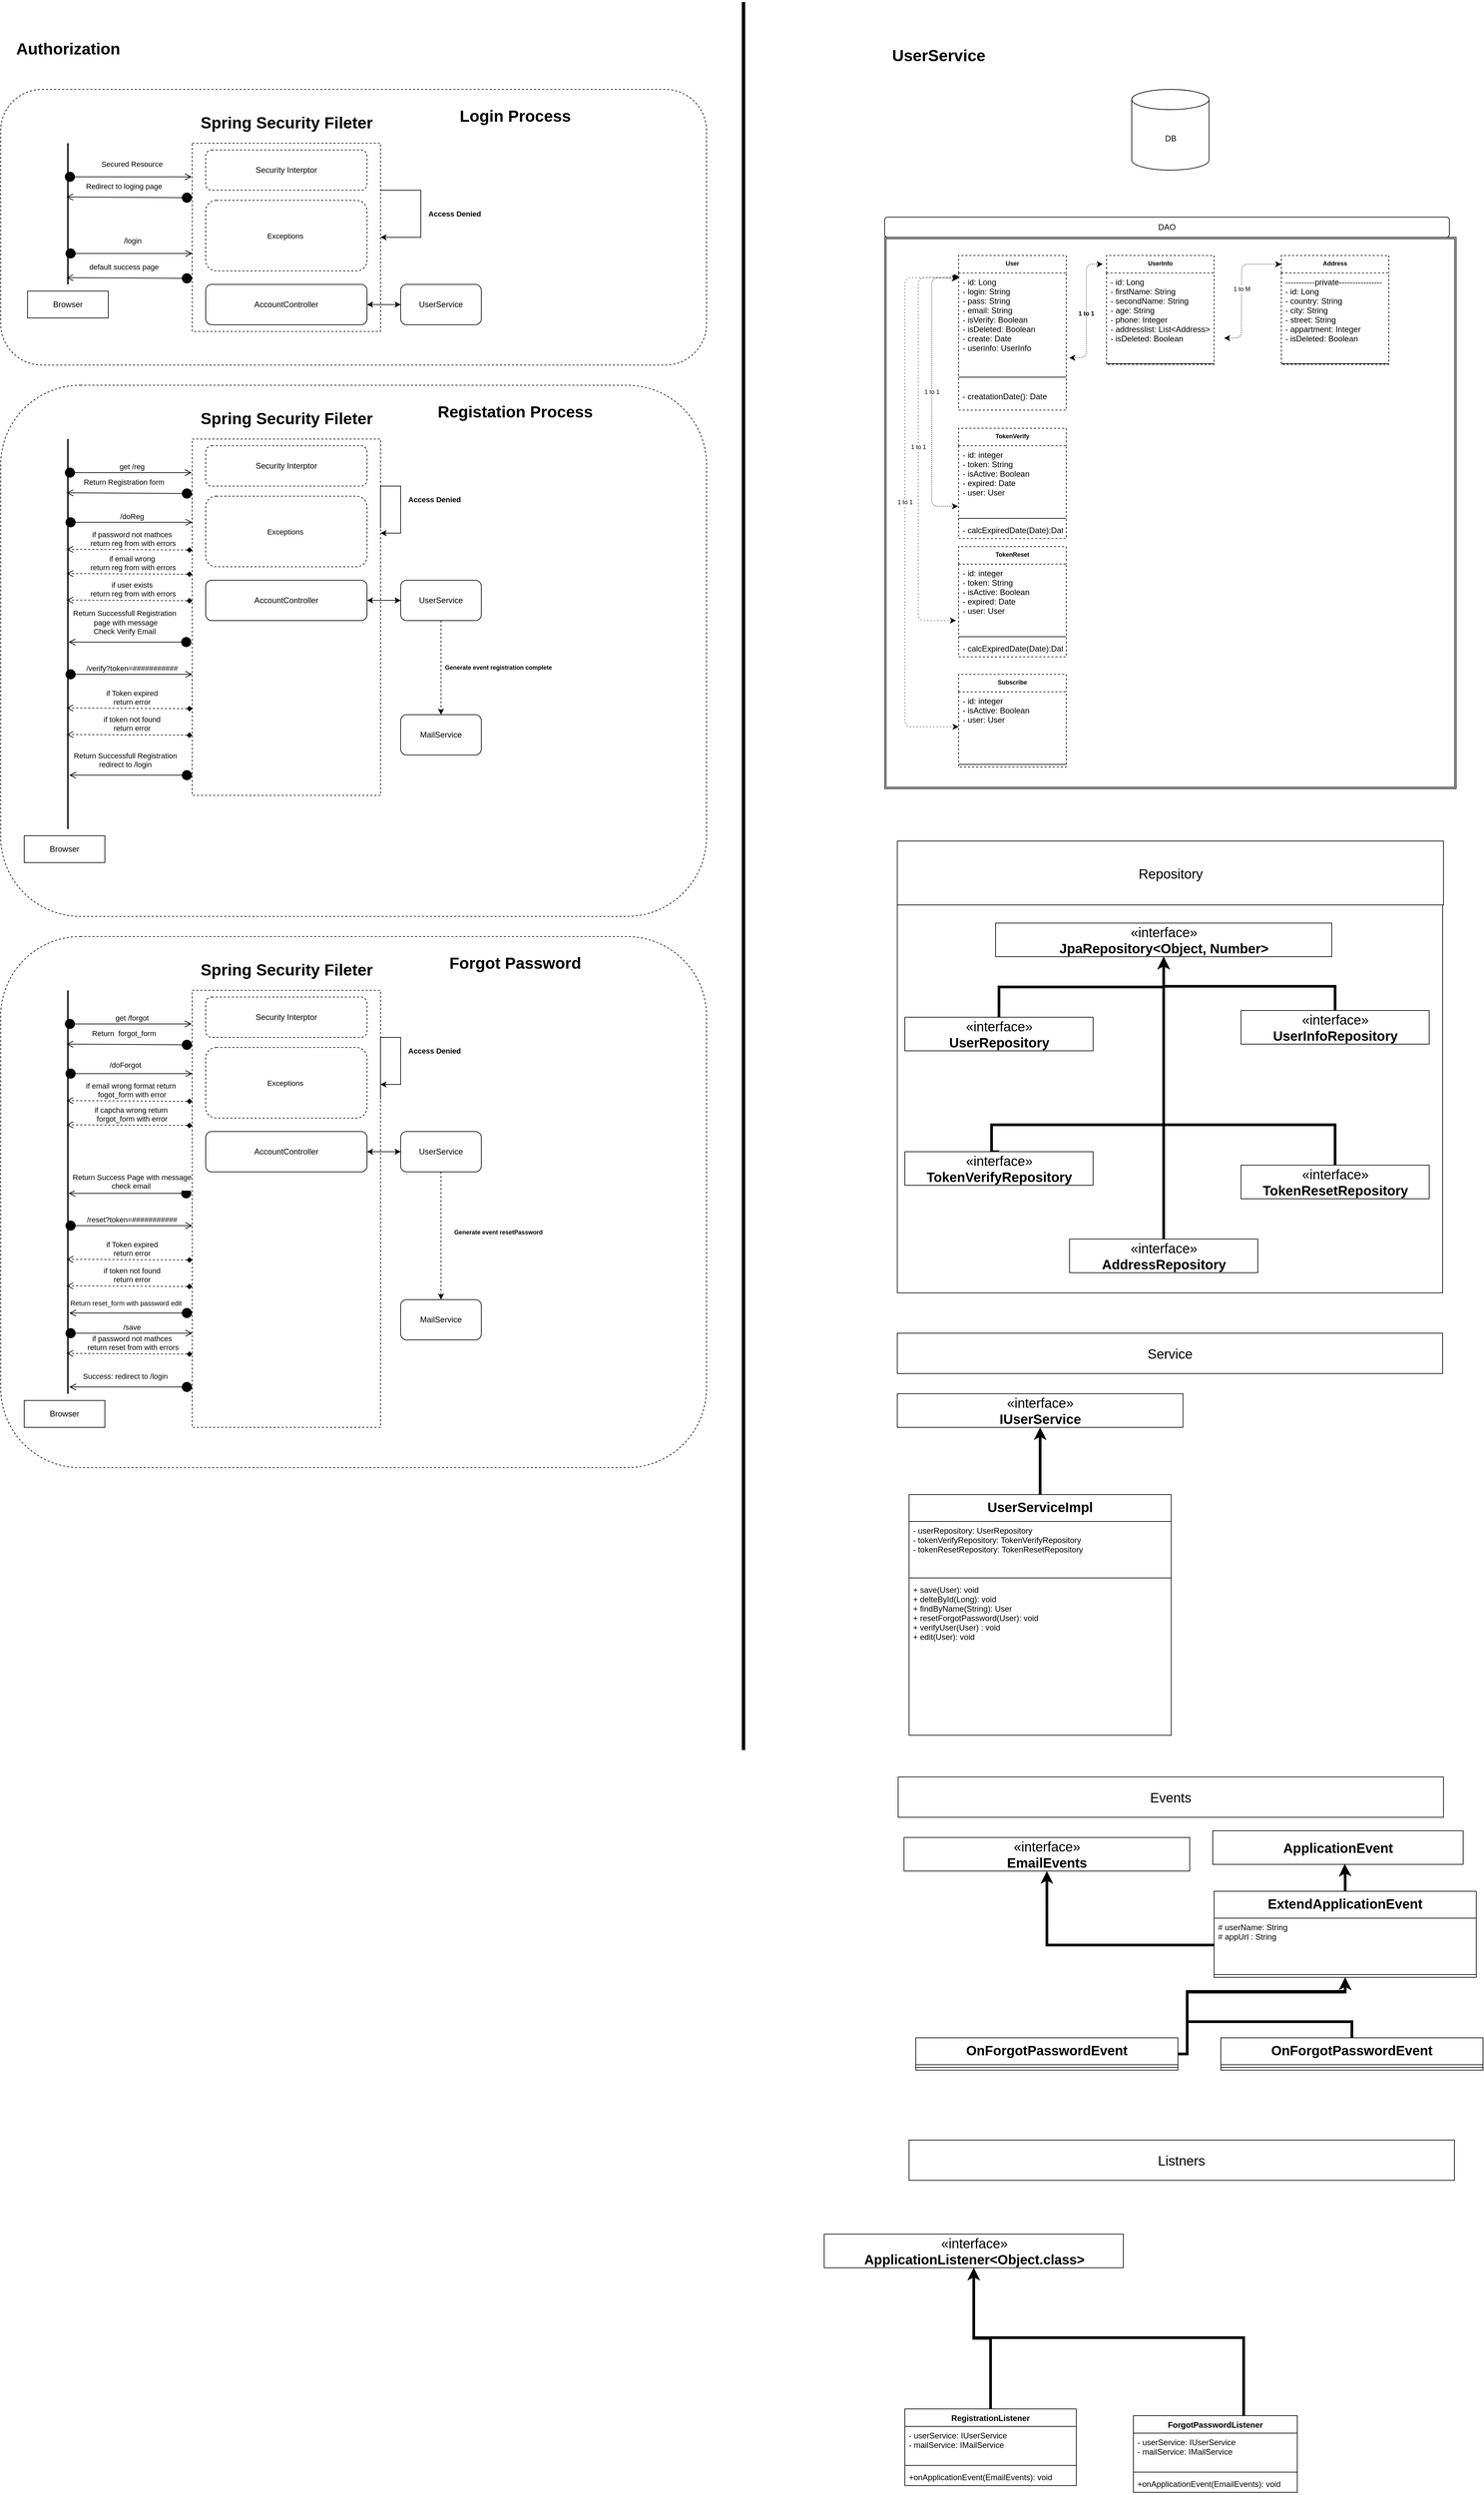 <mxfile version="14.7.4" type="github">
  <diagram name="Page-1" id="9f46799a-70d6-7492-0946-bef42562c5a5">
    <mxGraphModel dx="1038" dy="600" grid="1" gridSize="10" guides="1" tooltips="1" connect="1" arrows="1" fold="1" page="1" pageScale="1" pageWidth="1100" pageHeight="850" background="none" math="0" shadow="0">
      <root>
        <mxCell id="0" />
        <mxCell id="1" parent="0" />
        <mxCell id="EFA0adyvLXKgIAI4bsh8-225" value="" style="shape=ext;double=1;rounded=1;whiteSpace=wrap;html=1;fontSize=9;arcSize=0;" vertex="1" parent="1">
          <mxGeometry x="1340" y="400" width="850" height="820" as="geometry" />
        </mxCell>
        <mxCell id="EFA0adyvLXKgIAI4bsh8-34" value="" style="rounded=1;whiteSpace=wrap;html=1;dashed=1;" vertex="1" parent="1">
          <mxGeometry x="25" y="180" width="1050" height="410" as="geometry" />
        </mxCell>
        <mxCell id="EFA0adyvLXKgIAI4bsh8-24" value="" style="rounded=0;whiteSpace=wrap;html=1;dashed=1;" vertex="1" parent="1">
          <mxGeometry x="310" y="260" width="280" height="280" as="geometry" />
        </mxCell>
        <mxCell id="EFA0adyvLXKgIAI4bsh8-4" value="Authorization" style="text;strokeColor=none;fillColor=none;html=1;fontSize=24;fontStyle=1;verticalAlign=middle;align=center;" vertex="1" parent="1">
          <mxGeometry x="40" y="100" width="170" height="40" as="geometry" />
        </mxCell>
        <mxCell id="EFA0adyvLXKgIAI4bsh8-19" style="edgeStyle=orthogonalEdgeStyle;rounded=0;orthogonalLoop=1;jettySize=auto;html=1;" edge="1" parent="1" source="EFA0adyvLXKgIAI4bsh8-9" target="EFA0adyvLXKgIAI4bsh8-16">
          <mxGeometry relative="1" as="geometry" />
        </mxCell>
        <mxCell id="EFA0adyvLXKgIAI4bsh8-9" value="UserService" style="rounded=1;whiteSpace=wrap;html=1;" vertex="1" parent="1">
          <mxGeometry x="620" y="470" width="120" height="60" as="geometry" />
        </mxCell>
        <mxCell id="EFA0adyvLXKgIAI4bsh8-18" style="edgeStyle=orthogonalEdgeStyle;rounded=0;orthogonalLoop=1;jettySize=auto;html=1;entryX=0;entryY=0.5;entryDx=0;entryDy=0;" edge="1" parent="1" source="EFA0adyvLXKgIAI4bsh8-16" target="EFA0adyvLXKgIAI4bsh8-9">
          <mxGeometry relative="1" as="geometry" />
        </mxCell>
        <mxCell id="EFA0adyvLXKgIAI4bsh8-16" value="AccountController" style="rounded=1;whiteSpace=wrap;html=1;" vertex="1" parent="1">
          <mxGeometry x="330" y="470" width="240" height="60" as="geometry" />
        </mxCell>
        <mxCell id="EFA0adyvLXKgIAI4bsh8-20" value="" style="line;strokeWidth=2;direction=south;html=1;" vertex="1" parent="1">
          <mxGeometry x="120" y="260" width="10" height="210" as="geometry" />
        </mxCell>
        <mxCell id="EFA0adyvLXKgIAI4bsh8-21" value="Browser" style="rounded=0;whiteSpace=wrap;html=1;" vertex="1" parent="1">
          <mxGeometry x="65" y="480" width="120" height="40" as="geometry" />
        </mxCell>
        <mxCell id="EFA0adyvLXKgIAI4bsh8-23" value="Spring Security Fileter" style="text;strokeColor=none;fillColor=none;html=1;fontSize=24;fontStyle=1;verticalAlign=middle;align=center;" vertex="1" parent="1">
          <mxGeometry x="400" y="210" width="100" height="40" as="geometry" />
        </mxCell>
        <mxCell id="EFA0adyvLXKgIAI4bsh8-27" value="Secured Resource" style="verticalAlign=bottom;startArrow=circle;startFill=1;endArrow=open;startSize=6;endSize=8;html=1;" edge="1" parent="1">
          <mxGeometry x="0.058" y="10" width="80" relative="1" as="geometry">
            <mxPoint x="120" y="310" as="sourcePoint" />
            <mxPoint x="309" y="310" as="targetPoint" />
            <mxPoint as="offset" />
          </mxGeometry>
        </mxCell>
        <mxCell id="EFA0adyvLXKgIAI4bsh8-28" value="Redirect to loging page" style="verticalAlign=bottom;startArrow=circle;startFill=1;endArrow=open;startSize=6;endSize=8;html=1;exitX=0.002;exitY=0.401;exitDx=0;exitDy=0;exitPerimeter=0;entryX=0.501;entryY=0.66;entryDx=0;entryDy=0;entryPerimeter=0;" edge="1" parent="1">
          <mxGeometry x="0.092" y="-7" width="80" relative="1" as="geometry">
            <mxPoint x="310.0" y="341.06" as="sourcePoint" />
            <mxPoint x="122.84" y="340" as="targetPoint" />
            <mxPoint as="offset" />
          </mxGeometry>
        </mxCell>
        <mxCell id="EFA0adyvLXKgIAI4bsh8-29" value="/login" style="verticalAlign=bottom;startArrow=circle;startFill=1;endArrow=open;startSize=6;endSize=8;html=1;" edge="1" parent="1">
          <mxGeometry x="0.058" y="10" width="80" relative="1" as="geometry">
            <mxPoint x="121" y="424" as="sourcePoint" />
            <mxPoint x="310" y="424" as="targetPoint" />
            <mxPoint as="offset" />
          </mxGeometry>
        </mxCell>
        <mxCell id="EFA0adyvLXKgIAI4bsh8-30" value="default success page" style="verticalAlign=bottom;startArrow=circle;startFill=1;endArrow=open;startSize=6;endSize=8;html=1;exitX=0.002;exitY=0.401;exitDx=0;exitDy=0;exitPerimeter=0;entryX=0.501;entryY=0.66;entryDx=0;entryDy=0;entryPerimeter=0;" edge="1" parent="1">
          <mxGeometry x="0.092" y="-7" width="80" relative="1" as="geometry">
            <mxPoint x="310.0" y="461.06" as="sourcePoint" />
            <mxPoint x="122.84" y="460" as="targetPoint" />
            <mxPoint as="offset" />
          </mxGeometry>
        </mxCell>
        <mxCell id="EFA0adyvLXKgIAI4bsh8-35" value="Security Interptor" style="rounded=1;whiteSpace=wrap;html=1;dashed=1;" vertex="1" parent="1">
          <mxGeometry x="330" y="270" width="240" height="60" as="geometry" />
        </mxCell>
        <mxCell id="EFA0adyvLXKgIAI4bsh8-36" style="edgeStyle=orthogonalEdgeStyle;rounded=0;orthogonalLoop=1;jettySize=auto;html=1;exitX=1;exitY=0.25;exitDx=0;exitDy=0;" edge="1" parent="1" source="EFA0adyvLXKgIAI4bsh8-24" target="EFA0adyvLXKgIAI4bsh8-24">
          <mxGeometry relative="1" as="geometry">
            <Array as="points">
              <mxPoint x="650" y="400" />
            </Array>
          </mxGeometry>
        </mxCell>
        <mxCell id="EFA0adyvLXKgIAI4bsh8-37" value="Access Denied" style="text;strokeColor=none;fillColor=none;html=1;fontSize=11;fontStyle=1;verticalAlign=middle;align=center;dashed=1;" vertex="1" parent="1">
          <mxGeometry x="650" y="345" width="100" height="40" as="geometry" />
        </mxCell>
        <mxCell id="EFA0adyvLXKgIAI4bsh8-38" value="Exceptions&amp;nbsp;" style="rounded=1;whiteSpace=wrap;html=1;dashed=1;fontSize=11;" vertex="1" parent="1">
          <mxGeometry x="330" y="345" width="240" height="105" as="geometry" />
        </mxCell>
        <mxCell id="EFA0adyvLXKgIAI4bsh8-39" value="Login Process" style="text;strokeColor=none;fillColor=none;html=1;fontSize=24;fontStyle=1;verticalAlign=middle;align=center;dashed=1;" vertex="1" parent="1">
          <mxGeometry x="670" y="200" width="240" height="40" as="geometry" />
        </mxCell>
        <mxCell id="EFA0adyvLXKgIAI4bsh8-40" value="" style="rounded=1;whiteSpace=wrap;html=1;dashed=1;" vertex="1" parent="1">
          <mxGeometry x="25" y="620" width="1050" height="790" as="geometry" />
        </mxCell>
        <mxCell id="EFA0adyvLXKgIAI4bsh8-41" value="" style="rounded=0;whiteSpace=wrap;html=1;dashed=1;" vertex="1" parent="1">
          <mxGeometry x="310" y="700" width="280" height="530" as="geometry" />
        </mxCell>
        <mxCell id="EFA0adyvLXKgIAI4bsh8-43" value="DB" style="shape=cylinder3;whiteSpace=wrap;html=1;boundedLbl=1;backgroundOutline=1;size=15;" vertex="1" parent="1">
          <mxGeometry x="1707.5" y="180" width="115" height="120" as="geometry" />
        </mxCell>
        <mxCell id="EFA0adyvLXKgIAI4bsh8-46" value="DAO" style="rounded=1;whiteSpace=wrap;html=1;arcSize=14;" vertex="1" parent="1">
          <mxGeometry x="1340" y="370" width="840" height="30" as="geometry" />
        </mxCell>
        <mxCell id="EFA0adyvLXKgIAI4bsh8-48" style="edgeStyle=orthogonalEdgeStyle;rounded=0;orthogonalLoop=1;jettySize=auto;html=1;" edge="1" parent="1" source="EFA0adyvLXKgIAI4bsh8-49" target="EFA0adyvLXKgIAI4bsh8-51">
          <mxGeometry relative="1" as="geometry" />
        </mxCell>
        <mxCell id="EFA0adyvLXKgIAI4bsh8-49" value="UserService" style="rounded=1;whiteSpace=wrap;html=1;" vertex="1" parent="1">
          <mxGeometry x="620" y="910" width="120" height="60" as="geometry" />
        </mxCell>
        <mxCell id="EFA0adyvLXKgIAI4bsh8-50" style="edgeStyle=orthogonalEdgeStyle;rounded=0;orthogonalLoop=1;jettySize=auto;html=1;entryX=0;entryY=0.5;entryDx=0;entryDy=0;" edge="1" parent="1" source="EFA0adyvLXKgIAI4bsh8-51" target="EFA0adyvLXKgIAI4bsh8-49">
          <mxGeometry relative="1" as="geometry" />
        </mxCell>
        <mxCell id="EFA0adyvLXKgIAI4bsh8-51" value="AccountController" style="rounded=1;whiteSpace=wrap;html=1;" vertex="1" parent="1">
          <mxGeometry x="330" y="910" width="240" height="60" as="geometry" />
        </mxCell>
        <mxCell id="EFA0adyvLXKgIAI4bsh8-52" value="" style="line;strokeWidth=2;direction=south;html=1;" vertex="1" parent="1">
          <mxGeometry x="120" y="700" width="10" height="580" as="geometry" />
        </mxCell>
        <mxCell id="EFA0adyvLXKgIAI4bsh8-53" value="Browser" style="rounded=0;whiteSpace=wrap;html=1;" vertex="1" parent="1">
          <mxGeometry x="60" y="1290" width="120" height="40" as="geometry" />
        </mxCell>
        <mxCell id="EFA0adyvLXKgIAI4bsh8-54" value="Spring Security Fileter" style="text;strokeColor=none;fillColor=none;html=1;fontSize=24;fontStyle=1;verticalAlign=middle;align=center;" vertex="1" parent="1">
          <mxGeometry x="400" y="650" width="100" height="40" as="geometry" />
        </mxCell>
        <mxCell id="EFA0adyvLXKgIAI4bsh8-55" value="get /reg" style="verticalAlign=bottom;startArrow=circle;startFill=1;endArrow=open;startSize=6;endSize=8;html=1;" edge="1" parent="1">
          <mxGeometry x="0.058" width="80" relative="1" as="geometry">
            <mxPoint x="120" y="750" as="sourcePoint" />
            <mxPoint x="309" y="750" as="targetPoint" />
            <mxPoint as="offset" />
          </mxGeometry>
        </mxCell>
        <mxCell id="EFA0adyvLXKgIAI4bsh8-56" value="Return Registration form" style="verticalAlign=bottom;startArrow=circle;startFill=1;endArrow=open;startSize=6;endSize=8;html=1;exitX=0.002;exitY=0.401;exitDx=0;exitDy=0;exitPerimeter=0;entryX=0.501;entryY=0.66;entryDx=0;entryDy=0;entryPerimeter=0;" edge="1" parent="1">
          <mxGeometry x="0.092" y="-7" width="80" relative="1" as="geometry">
            <mxPoint x="310" y="781.06" as="sourcePoint" />
            <mxPoint x="122.84" y="780" as="targetPoint" />
            <mxPoint as="offset" />
          </mxGeometry>
        </mxCell>
        <mxCell id="EFA0adyvLXKgIAI4bsh8-57" value="/doReg" style="verticalAlign=bottom;startArrow=circle;startFill=1;endArrow=open;startSize=6;endSize=8;html=1;" edge="1" parent="1">
          <mxGeometry x="0.048" width="80" relative="1" as="geometry">
            <mxPoint x="121" y="823.82" as="sourcePoint" />
            <mxPoint x="310" y="823.82" as="targetPoint" />
            <mxPoint as="offset" />
          </mxGeometry>
        </mxCell>
        <mxCell id="EFA0adyvLXKgIAI4bsh8-58" value="if password not mathces&lt;br&gt;&amp;nbsp;return reg from with errors" style="verticalAlign=bottom;startArrow=diamond;startFill=1;endArrow=open;startSize=6;endSize=8;html=1;exitX=0.002;exitY=0.401;exitDx=0;exitDy=0;exitPerimeter=0;entryX=0.501;entryY=0.66;entryDx=0;entryDy=0;entryPerimeter=0;dashed=1;" edge="1" parent="1">
          <mxGeometry x="-0.038" y="-1" width="80" relative="1" as="geometry">
            <mxPoint x="310" y="865.06" as="sourcePoint" />
            <mxPoint x="122.84" y="864" as="targetPoint" />
            <mxPoint as="offset" />
          </mxGeometry>
        </mxCell>
        <mxCell id="EFA0adyvLXKgIAI4bsh8-59" value="Security Interptor" style="rounded=1;whiteSpace=wrap;html=1;dashed=1;" vertex="1" parent="1">
          <mxGeometry x="330" y="710" width="240" height="60" as="geometry" />
        </mxCell>
        <mxCell id="EFA0adyvLXKgIAI4bsh8-60" style="edgeStyle=orthogonalEdgeStyle;rounded=0;orthogonalLoop=1;jettySize=auto;html=1;exitX=1;exitY=0.25;exitDx=0;exitDy=0;" edge="1" parent="1" source="EFA0adyvLXKgIAI4bsh8-41" target="EFA0adyvLXKgIAI4bsh8-41">
          <mxGeometry relative="1" as="geometry">
            <Array as="points">
              <mxPoint x="620" y="770" />
              <mxPoint x="620" y="840" />
            </Array>
          </mxGeometry>
        </mxCell>
        <mxCell id="EFA0adyvLXKgIAI4bsh8-61" value="Access Denied" style="text;strokeColor=none;fillColor=none;html=1;fontSize=11;fontStyle=1;verticalAlign=middle;align=center;dashed=1;" vertex="1" parent="1">
          <mxGeometry x="620" y="770" width="100" height="40" as="geometry" />
        </mxCell>
        <mxCell id="EFA0adyvLXKgIAI4bsh8-62" value="Exceptions&amp;nbsp;" style="rounded=1;whiteSpace=wrap;html=1;dashed=1;fontSize=11;" vertex="1" parent="1">
          <mxGeometry x="330" y="785" width="240" height="105" as="geometry" />
        </mxCell>
        <mxCell id="EFA0adyvLXKgIAI4bsh8-63" value="Registation Process" style="text;strokeColor=none;fillColor=none;html=1;fontSize=24;fontStyle=1;verticalAlign=middle;align=center;dashed=1;" vertex="1" parent="1">
          <mxGeometry x="670" y="640" width="240" height="40" as="geometry" />
        </mxCell>
        <mxCell id="EFA0adyvLXKgIAI4bsh8-90" value="if email wrong&lt;br&gt;&amp;nbsp;return reg from with errors" style="verticalAlign=bottom;startArrow=diamond;startFill=1;endArrow=open;startSize=6;endSize=8;html=1;exitX=0.002;exitY=0.401;exitDx=0;exitDy=0;exitPerimeter=0;entryX=0.501;entryY=0.66;entryDx=0;entryDy=0;entryPerimeter=0;dashed=1;" edge="1" parent="1">
          <mxGeometry x="-0.038" y="-1" width="80" relative="1" as="geometry">
            <mxPoint x="310" y="901.06" as="sourcePoint" />
            <mxPoint x="122.84" y="900" as="targetPoint" />
            <mxPoint as="offset" />
          </mxGeometry>
        </mxCell>
        <mxCell id="EFA0adyvLXKgIAI4bsh8-91" value="if user exists&lt;br&gt;&amp;nbsp;return reg from with errors" style="verticalAlign=bottom;startArrow=diamond;startFill=1;endArrow=open;startSize=6;endSize=8;html=1;exitX=0.002;exitY=0.401;exitDx=0;exitDy=0;exitPerimeter=0;entryX=0.501;entryY=0.66;entryDx=0;entryDy=0;entryPerimeter=0;dashed=1;" edge="1" parent="1">
          <mxGeometry x="-0.038" y="-1" width="80" relative="1" as="geometry">
            <mxPoint x="310" y="940.53" as="sourcePoint" />
            <mxPoint x="122.84" y="939.47" as="targetPoint" />
            <mxPoint as="offset" />
          </mxGeometry>
        </mxCell>
        <mxCell id="EFA0adyvLXKgIAI4bsh8-92" value="Return Successfull Registration&lt;br&gt;&amp;nbsp;page with message&lt;br&gt;Check Verify Email" style="verticalAlign=bottom;startArrow=circle;startFill=1;endArrow=open;startSize=6;endSize=8;html=1;entryX=0.5;entryY=0.5;entryDx=0;entryDy=0;entryPerimeter=0;" edge="1" parent="1">
          <mxGeometry x="0.092" y="-7" width="80" relative="1" as="geometry">
            <mxPoint x="309" y="1002" as="sourcePoint" />
            <mxPoint x="126" y="1002" as="targetPoint" />
            <mxPoint as="offset" />
          </mxGeometry>
        </mxCell>
        <mxCell id="EFA0adyvLXKgIAI4bsh8-97" value="" style="endArrow=classic;html=1;dashed=1;fontSize=11;exitX=0.5;exitY=1;exitDx=0;exitDy=0;entryX=0.5;entryY=0;entryDx=0;entryDy=0;" edge="1" parent="1" source="EFA0adyvLXKgIAI4bsh8-49" target="EFA0adyvLXKgIAI4bsh8-98">
          <mxGeometry width="50" height="50" relative="1" as="geometry">
            <mxPoint x="640" y="1050" as="sourcePoint" />
            <mxPoint x="690" y="1000" as="targetPoint" />
          </mxGeometry>
        </mxCell>
        <mxCell id="EFA0adyvLXKgIAI4bsh8-98" value="MailService" style="rounded=1;whiteSpace=wrap;html=1;" vertex="1" parent="1">
          <mxGeometry x="620" y="1110" width="120" height="60" as="geometry" />
        </mxCell>
        <mxCell id="EFA0adyvLXKgIAI4bsh8-131" value="/verify?token=###########" style="verticalAlign=bottom;startArrow=circle;startFill=1;endArrow=open;startSize=6;endSize=8;html=1;" edge="1" parent="1">
          <mxGeometry x="0.048" width="80" relative="1" as="geometry">
            <mxPoint x="121.0" y="1050.0" as="sourcePoint" />
            <mxPoint x="310" y="1050.0" as="targetPoint" />
            <mxPoint as="offset" />
          </mxGeometry>
        </mxCell>
        <mxCell id="EFA0adyvLXKgIAI4bsh8-133" value="if Token expired&lt;br&gt;return error" style="verticalAlign=bottom;startArrow=diamond;startFill=1;endArrow=open;startSize=6;endSize=8;html=1;exitX=0.002;exitY=0.401;exitDx=0;exitDy=0;exitPerimeter=0;entryX=0.501;entryY=0.66;entryDx=0;entryDy=0;entryPerimeter=0;dashed=1;" edge="1" parent="1">
          <mxGeometry x="-0.038" y="-1" width="80" relative="1" as="geometry">
            <mxPoint x="310" y="1101.06" as="sourcePoint" />
            <mxPoint x="122.84" y="1100" as="targetPoint" />
            <mxPoint as="offset" />
          </mxGeometry>
        </mxCell>
        <mxCell id="EFA0adyvLXKgIAI4bsh8-134" value="if token not found&lt;br&gt;return error" style="verticalAlign=bottom;startArrow=diamond;startFill=1;endArrow=open;startSize=6;endSize=8;html=1;exitX=0.002;exitY=0.401;exitDx=0;exitDy=0;exitPerimeter=0;entryX=0.501;entryY=0.66;entryDx=0;entryDy=0;entryPerimeter=0;dashed=1;" edge="1" parent="1">
          <mxGeometry x="-0.038" y="-1" width="80" relative="1" as="geometry">
            <mxPoint x="310" y="1140.53" as="sourcePoint" />
            <mxPoint x="122.84" y="1139.47" as="targetPoint" />
            <mxPoint as="offset" />
          </mxGeometry>
        </mxCell>
        <mxCell id="EFA0adyvLXKgIAI4bsh8-135" value="Return Successfull Registration&lt;br&gt;redirect to /login" style="verticalAlign=bottom;startArrow=circle;startFill=1;endArrow=open;startSize=6;endSize=8;html=1;entryX=0.5;entryY=0.5;entryDx=0;entryDy=0;entryPerimeter=0;" edge="1" parent="1">
          <mxGeometry x="0.092" y="-7" width="80" relative="1" as="geometry">
            <mxPoint x="310" y="1200" as="sourcePoint" />
            <mxPoint x="127.0" y="1200" as="targetPoint" />
            <mxPoint as="offset" />
          </mxGeometry>
        </mxCell>
        <mxCell id="EFA0adyvLXKgIAI4bsh8-136" value="" style="rounded=1;whiteSpace=wrap;html=1;dashed=1;" vertex="1" parent="1">
          <mxGeometry x="25" y="1440" width="1050" height="790" as="geometry" />
        </mxCell>
        <mxCell id="EFA0adyvLXKgIAI4bsh8-137" value="" style="rounded=0;whiteSpace=wrap;html=1;dashed=1;" vertex="1" parent="1">
          <mxGeometry x="310" y="1520" width="280" height="650" as="geometry" />
        </mxCell>
        <mxCell id="EFA0adyvLXKgIAI4bsh8-144" style="edgeStyle=orthogonalEdgeStyle;rounded=0;orthogonalLoop=1;jettySize=auto;html=1;" edge="1" parent="1" source="EFA0adyvLXKgIAI4bsh8-145" target="EFA0adyvLXKgIAI4bsh8-147">
          <mxGeometry relative="1" as="geometry" />
        </mxCell>
        <mxCell id="EFA0adyvLXKgIAI4bsh8-145" value="UserService" style="rounded=1;whiteSpace=wrap;html=1;" vertex="1" parent="1">
          <mxGeometry x="620" y="1730" width="120" height="60" as="geometry" />
        </mxCell>
        <mxCell id="EFA0adyvLXKgIAI4bsh8-146" style="edgeStyle=orthogonalEdgeStyle;rounded=0;orthogonalLoop=1;jettySize=auto;html=1;entryX=0;entryY=0.5;entryDx=0;entryDy=0;" edge="1" parent="1" source="EFA0adyvLXKgIAI4bsh8-147" target="EFA0adyvLXKgIAI4bsh8-145">
          <mxGeometry relative="1" as="geometry" />
        </mxCell>
        <mxCell id="EFA0adyvLXKgIAI4bsh8-147" value="AccountController" style="rounded=1;whiteSpace=wrap;html=1;" vertex="1" parent="1">
          <mxGeometry x="330" y="1730" width="240" height="60" as="geometry" />
        </mxCell>
        <mxCell id="EFA0adyvLXKgIAI4bsh8-148" value="" style="line;strokeWidth=2;direction=south;html=1;" vertex="1" parent="1">
          <mxGeometry x="120" y="1520" width="10" height="600" as="geometry" />
        </mxCell>
        <mxCell id="EFA0adyvLXKgIAI4bsh8-149" value="Browser" style="rounded=0;whiteSpace=wrap;html=1;" vertex="1" parent="1">
          <mxGeometry x="60" y="2130" width="120" height="40" as="geometry" />
        </mxCell>
        <mxCell id="EFA0adyvLXKgIAI4bsh8-150" value="Spring Security Fileter" style="text;strokeColor=none;fillColor=none;html=1;fontSize=24;fontStyle=1;verticalAlign=middle;align=center;" vertex="1" parent="1">
          <mxGeometry x="400" y="1470" width="100" height="40" as="geometry" />
        </mxCell>
        <mxCell id="EFA0adyvLXKgIAI4bsh8-151" value="get /forgot" style="verticalAlign=bottom;startArrow=circle;startFill=1;endArrow=open;startSize=6;endSize=8;html=1;" edge="1" parent="1">
          <mxGeometry x="0.058" width="80" relative="1" as="geometry">
            <mxPoint x="120" y="1570" as="sourcePoint" />
            <mxPoint x="309.0" y="1570" as="targetPoint" />
            <mxPoint as="offset" />
          </mxGeometry>
        </mxCell>
        <mxCell id="EFA0adyvLXKgIAI4bsh8-152" value="Return&amp;nbsp; forgot_form" style="verticalAlign=bottom;startArrow=circle;startFill=1;endArrow=open;startSize=6;endSize=8;html=1;exitX=0.002;exitY=0.401;exitDx=0;exitDy=0;exitPerimeter=0;entryX=0.501;entryY=0.66;entryDx=0;entryDy=0;entryPerimeter=0;" edge="1" parent="1">
          <mxGeometry x="0.092" y="-7" width="80" relative="1" as="geometry">
            <mxPoint x="310" y="1601.06" as="sourcePoint" />
            <mxPoint x="122.84" y="1600" as="targetPoint" />
            <mxPoint as="offset" />
          </mxGeometry>
        </mxCell>
        <mxCell id="EFA0adyvLXKgIAI4bsh8-153" value="/doForgot" style="verticalAlign=bottom;startArrow=circle;startFill=1;endArrow=open;startSize=6;endSize=8;html=1;" edge="1" parent="1">
          <mxGeometry x="-0.058" y="4" width="80" relative="1" as="geometry">
            <mxPoint x="121" y="1643.82" as="sourcePoint" />
            <mxPoint x="310" y="1643.82" as="targetPoint" />
            <mxPoint as="offset" />
          </mxGeometry>
        </mxCell>
        <mxCell id="EFA0adyvLXKgIAI4bsh8-154" value="if email wrong format return&amp;nbsp;&lt;br&gt;fogot_form with error" style="verticalAlign=bottom;startArrow=diamond;startFill=1;endArrow=open;startSize=6;endSize=8;html=1;exitX=0.002;exitY=0.401;exitDx=0;exitDy=0;exitPerimeter=0;entryX=0.501;entryY=0.66;entryDx=0;entryDy=0;entryPerimeter=0;dashed=1;" edge="1" parent="1">
          <mxGeometry x="-0.038" y="-1" width="80" relative="1" as="geometry">
            <mxPoint x="310" y="1685.06" as="sourcePoint" />
            <mxPoint x="122.84" y="1684.0" as="targetPoint" />
            <mxPoint as="offset" />
          </mxGeometry>
        </mxCell>
        <mxCell id="EFA0adyvLXKgIAI4bsh8-155" value="Security Interptor" style="rounded=1;whiteSpace=wrap;html=1;dashed=1;" vertex="1" parent="1">
          <mxGeometry x="330" y="1530" width="240" height="60" as="geometry" />
        </mxCell>
        <mxCell id="EFA0adyvLXKgIAI4bsh8-156" style="edgeStyle=orthogonalEdgeStyle;rounded=0;orthogonalLoop=1;jettySize=auto;html=1;exitX=1;exitY=0.25;exitDx=0;exitDy=0;" edge="1" parent="1" source="EFA0adyvLXKgIAI4bsh8-137" target="EFA0adyvLXKgIAI4bsh8-137">
          <mxGeometry relative="1" as="geometry">
            <Array as="points">
              <mxPoint x="620" y="1590" />
              <mxPoint x="620" y="1660" />
            </Array>
          </mxGeometry>
        </mxCell>
        <mxCell id="EFA0adyvLXKgIAI4bsh8-157" value="Access Denied" style="text;strokeColor=none;fillColor=none;html=1;fontSize=11;fontStyle=1;verticalAlign=middle;align=center;dashed=1;" vertex="1" parent="1">
          <mxGeometry x="620" y="1590" width="100" height="40" as="geometry" />
        </mxCell>
        <mxCell id="EFA0adyvLXKgIAI4bsh8-158" value="Exceptions&amp;nbsp;" style="rounded=1;whiteSpace=wrap;html=1;dashed=1;fontSize=11;" vertex="1" parent="1">
          <mxGeometry x="330" y="1605" width="240" height="105" as="geometry" />
        </mxCell>
        <mxCell id="EFA0adyvLXKgIAI4bsh8-159" value="Forgot Password" style="text;strokeColor=none;fillColor=none;html=1;fontSize=24;fontStyle=1;verticalAlign=middle;align=center;dashed=1;" vertex="1" parent="1">
          <mxGeometry x="670" y="1460" width="240" height="40" as="geometry" />
        </mxCell>
        <mxCell id="EFA0adyvLXKgIAI4bsh8-160" value="if capcha wrong return&amp;nbsp;&lt;br&gt;forgot_form with error" style="verticalAlign=bottom;startArrow=diamond;startFill=1;endArrow=open;startSize=6;endSize=8;html=1;exitX=0.002;exitY=0.401;exitDx=0;exitDy=0;exitPerimeter=0;entryX=0.501;entryY=0.66;entryDx=0;entryDy=0;entryPerimeter=0;dashed=1;" edge="1" parent="1">
          <mxGeometry x="-0.038" y="-1" width="80" relative="1" as="geometry">
            <mxPoint x="310" y="1721.06" as="sourcePoint" />
            <mxPoint x="122.84" y="1720" as="targetPoint" />
            <mxPoint as="offset" />
          </mxGeometry>
        </mxCell>
        <mxCell id="EFA0adyvLXKgIAI4bsh8-162" value="Return Success Page with message&lt;br&gt;check email&amp;nbsp;" style="verticalAlign=bottom;startArrow=circle;startFill=1;endArrow=open;startSize=6;endSize=8;html=1;entryX=0.5;entryY=0.5;entryDx=0;entryDy=0;entryPerimeter=0;" edge="1" parent="1">
          <mxGeometry x="-0.027" y="-2" width="80" relative="1" as="geometry">
            <mxPoint x="309.0" y="1822.0" as="sourcePoint" />
            <mxPoint x="126" y="1822.0" as="targetPoint" />
            <mxPoint as="offset" />
          </mxGeometry>
        </mxCell>
        <mxCell id="EFA0adyvLXKgIAI4bsh8-163" value="" style="endArrow=classic;html=1;dashed=1;fontSize=11;exitX=0.5;exitY=1;exitDx=0;exitDy=0;entryX=0.5;entryY=0;entryDx=0;entryDy=0;" edge="1" parent="1" source="EFA0adyvLXKgIAI4bsh8-145" target="EFA0adyvLXKgIAI4bsh8-164">
          <mxGeometry width="50" height="50" relative="1" as="geometry">
            <mxPoint x="640" y="1870" as="sourcePoint" />
            <mxPoint x="690" y="1820" as="targetPoint" />
          </mxGeometry>
        </mxCell>
        <mxCell id="EFA0adyvLXKgIAI4bsh8-164" value="MailService" style="rounded=1;whiteSpace=wrap;html=1;" vertex="1" parent="1">
          <mxGeometry x="620" y="1980" width="120" height="60" as="geometry" />
        </mxCell>
        <mxCell id="EFA0adyvLXKgIAI4bsh8-165" value="/reset?token=###########" style="verticalAlign=bottom;startArrow=circle;startFill=1;endArrow=open;startSize=6;endSize=8;html=1;" edge="1" parent="1">
          <mxGeometry x="0.048" width="80" relative="1" as="geometry">
            <mxPoint x="121" y="1870" as="sourcePoint" />
            <mxPoint x="310" y="1870" as="targetPoint" />
            <mxPoint as="offset" />
          </mxGeometry>
        </mxCell>
        <mxCell id="EFA0adyvLXKgIAI4bsh8-166" value="if Token expired&lt;br&gt;return error" style="verticalAlign=bottom;startArrow=diamond;startFill=1;endArrow=open;startSize=6;endSize=8;html=1;exitX=0.002;exitY=0.401;exitDx=0;exitDy=0;exitPerimeter=0;entryX=0.501;entryY=0.66;entryDx=0;entryDy=0;entryPerimeter=0;dashed=1;" edge="1" parent="1">
          <mxGeometry x="-0.038" y="-1" width="80" relative="1" as="geometry">
            <mxPoint x="310" y="1921.06" as="sourcePoint" />
            <mxPoint x="122.84" y="1920" as="targetPoint" />
            <mxPoint as="offset" />
          </mxGeometry>
        </mxCell>
        <mxCell id="EFA0adyvLXKgIAI4bsh8-167" value="if token not found&lt;br&gt;return error" style="verticalAlign=bottom;startArrow=diamond;startFill=1;endArrow=open;startSize=6;endSize=8;html=1;exitX=0.002;exitY=0.401;exitDx=0;exitDy=0;exitPerimeter=0;entryX=0.501;entryY=0.66;entryDx=0;entryDy=0;entryPerimeter=0;dashed=1;" edge="1" parent="1">
          <mxGeometry x="-0.038" y="-1" width="80" relative="1" as="geometry">
            <mxPoint x="310" y="1960.53" as="sourcePoint" />
            <mxPoint x="122.84" y="1959.47" as="targetPoint" />
            <mxPoint as="offset" />
          </mxGeometry>
        </mxCell>
        <mxCell id="EFA0adyvLXKgIAI4bsh8-168" value="Return reset_form with password edit" style="verticalAlign=bottom;startArrow=circle;startFill=1;endArrow=open;startSize=6;endSize=8;html=1;entryX=0.5;entryY=0.5;entryDx=0;entryDy=0;entryPerimeter=0;fontSize=10;" edge="1" parent="1">
          <mxGeometry x="0.082" y="-6" width="80" relative="1" as="geometry">
            <mxPoint x="310" y="2000" as="sourcePoint" />
            <mxPoint x="127.0" y="2000" as="targetPoint" />
            <mxPoint as="offset" />
          </mxGeometry>
        </mxCell>
        <mxCell id="EFA0adyvLXKgIAI4bsh8-171" value="/save" style="verticalAlign=bottom;startArrow=circle;startFill=1;endArrow=open;startSize=6;endSize=8;html=1;" edge="1" parent="1">
          <mxGeometry x="0.048" width="80" relative="1" as="geometry">
            <mxPoint x="121" y="2030" as="sourcePoint" />
            <mxPoint x="310" y="2030" as="targetPoint" />
            <mxPoint as="offset" />
          </mxGeometry>
        </mxCell>
        <mxCell id="EFA0adyvLXKgIAI4bsh8-172" value="if password not mathces&lt;br&gt;&amp;nbsp;return reset from with errors" style="verticalAlign=bottom;startArrow=diamond;startFill=1;endArrow=open;startSize=6;endSize=8;html=1;exitX=0.002;exitY=0.401;exitDx=0;exitDy=0;exitPerimeter=0;entryX=0.501;entryY=0.66;entryDx=0;entryDy=0;entryPerimeter=0;dashed=1;" edge="1" parent="1">
          <mxGeometry x="-0.038" y="-1" width="80" relative="1" as="geometry">
            <mxPoint x="310" y="2061.06" as="sourcePoint" />
            <mxPoint x="122.84" y="2060" as="targetPoint" />
            <mxPoint as="offset" />
          </mxGeometry>
        </mxCell>
        <mxCell id="EFA0adyvLXKgIAI4bsh8-173" value="Success: redirect to /login" style="verticalAlign=bottom;startArrow=circle;startFill=1;endArrow=open;startSize=6;endSize=8;html=1;entryX=0.5;entryY=0.5;entryDx=0;entryDy=0;entryPerimeter=0;" edge="1" parent="1">
          <mxGeometry x="0.092" y="-7" width="80" relative="1" as="geometry">
            <mxPoint x="310" y="2110" as="sourcePoint" />
            <mxPoint x="127.0" y="2110" as="targetPoint" />
            <mxPoint as="offset" />
          </mxGeometry>
        </mxCell>
        <mxCell id="EFA0adyvLXKgIAI4bsh8-174" value="Generate event registration complete" style="text;strokeColor=none;fillColor=none;html=1;fontSize=9;fontStyle=1;verticalAlign=middle;align=center;dashed=1;" vertex="1" parent="1">
          <mxGeometry x="680" y="1020" width="170" height="40" as="geometry" />
        </mxCell>
        <mxCell id="EFA0adyvLXKgIAI4bsh8-175" value="Generate event resetPassword" style="text;strokeColor=none;fillColor=none;html=1;fontSize=9;fontStyle=1;verticalAlign=middle;align=center;dashed=1;" vertex="1" parent="1">
          <mxGeometry x="680" y="1860" width="170" height="40" as="geometry" />
        </mxCell>
        <mxCell id="EFA0adyvLXKgIAI4bsh8-177" value="UserService" style="text;strokeColor=none;fillColor=none;html=1;fontSize=24;fontStyle=1;verticalAlign=middle;align=center;" vertex="1" parent="1">
          <mxGeometry x="1335" y="110" width="170" height="40" as="geometry" />
        </mxCell>
        <mxCell id="EFA0adyvLXKgIAI4bsh8-183" value="User" style="swimlane;fontStyle=1;align=center;verticalAlign=top;childLayout=stackLayout;horizontal=1;startSize=26;horizontalStack=0;resizeParent=1;resizeParentMax=0;resizeLast=0;collapsible=1;marginBottom=0;dashed=1;fontSize=9;" vertex="1" parent="1">
          <mxGeometry x="1450" y="427" width="160" height="230" as="geometry">
            <mxRectangle x="1230" y="357" width="80" height="26" as="alternateBounds" />
          </mxGeometry>
        </mxCell>
        <mxCell id="EFA0adyvLXKgIAI4bsh8-184" value="- id: Long&#xa;- login: String&#xa;- pass: String&#xa;- email: String&#xa;- isVerify: Boolean&#xa;- isDeleted: Boolean&#xa;- create: Date&#xa;- userinfo: UserInfo&#xa;&#xa;" style="text;strokeColor=none;fillColor=none;align=left;verticalAlign=top;spacingLeft=4;spacingRight=4;overflow=hidden;rotatable=0;points=[[0,0.5],[1,0.5]];portConstraint=eastwest;" vertex="1" parent="EFA0adyvLXKgIAI4bsh8-183">
          <mxGeometry y="26" width="160" height="154" as="geometry" />
        </mxCell>
        <mxCell id="EFA0adyvLXKgIAI4bsh8-185" value="" style="line;strokeWidth=1;fillColor=none;align=left;verticalAlign=middle;spacingTop=-1;spacingLeft=3;spacingRight=3;rotatable=0;labelPosition=right;points=[];portConstraint=eastwest;" vertex="1" parent="EFA0adyvLXKgIAI4bsh8-183">
          <mxGeometry y="180" width="160" height="2" as="geometry" />
        </mxCell>
        <mxCell id="EFA0adyvLXKgIAI4bsh8-186" value="&#xa;- creatationDate(): Date" style="text;strokeColor=none;fillColor=none;align=left;verticalAlign=top;spacingLeft=4;spacingRight=4;overflow=hidden;rotatable=0;points=[[0,0.5],[1,0.5]];portConstraint=eastwest;" vertex="1" parent="EFA0adyvLXKgIAI4bsh8-183">
          <mxGeometry y="182" width="160" height="48" as="geometry" />
        </mxCell>
        <mxCell id="EFA0adyvLXKgIAI4bsh8-187" value="UserInfo" style="swimlane;fontStyle=1;align=center;verticalAlign=top;childLayout=stackLayout;horizontal=1;startSize=26;horizontalStack=0;resizeParent=1;resizeParentMax=0;resizeLast=0;collapsible=1;marginBottom=0;dashed=1;fontSize=9;" vertex="1" parent="1">
          <mxGeometry x="1670" y="427" width="160" height="162" as="geometry">
            <mxRectangle x="1230" y="357" width="80" height="26" as="alternateBounds" />
          </mxGeometry>
        </mxCell>
        <mxCell id="EFA0adyvLXKgIAI4bsh8-188" value="- id: Long&#xa;- firstName: String&#xa;- secondName: String&#xa;- age: String&#xa;- phone: Integer&#xa;- addresslist: List&lt;Address&gt;&#xa;- isDeleted: Boolean&#xa;&#xa;" style="text;strokeColor=none;fillColor=none;align=left;verticalAlign=top;spacingLeft=4;spacingRight=4;overflow=hidden;rotatable=0;points=[[0,0.5],[1,0.5]];portConstraint=eastwest;" vertex="1" parent="EFA0adyvLXKgIAI4bsh8-187">
          <mxGeometry y="26" width="160" height="134" as="geometry" />
        </mxCell>
        <mxCell id="EFA0adyvLXKgIAI4bsh8-189" value="" style="line;strokeWidth=1;fillColor=none;align=left;verticalAlign=middle;spacingTop=-1;spacingLeft=3;spacingRight=3;rotatable=0;labelPosition=right;points=[];portConstraint=eastwest;" vertex="1" parent="EFA0adyvLXKgIAI4bsh8-187">
          <mxGeometry y="160" width="160" height="2" as="geometry" />
        </mxCell>
        <mxCell id="EFA0adyvLXKgIAI4bsh8-191" value="Address" style="swimlane;fontStyle=1;align=center;verticalAlign=top;childLayout=stackLayout;horizontal=1;startSize=26;horizontalStack=0;resizeParent=1;resizeParentMax=0;resizeLast=0;collapsible=1;marginBottom=0;dashed=1;fontSize=9;" vertex="1" parent="1">
          <mxGeometry x="1930" y="427" width="160" height="162" as="geometry">
            <mxRectangle x="1230" y="357" width="80" height="26" as="alternateBounds" />
          </mxGeometry>
        </mxCell>
        <mxCell id="EFA0adyvLXKgIAI4bsh8-192" value="-----------private----------------&#xa;- id: Long&#xa;- country: String&#xa;- city: String&#xa;- street: String&#xa;- appartment: Integer&#xa;- isDeleted: Boolean&#xa;&#xa;" style="text;strokeColor=none;fillColor=none;align=left;verticalAlign=top;spacingLeft=4;spacingRight=4;overflow=hidden;rotatable=0;points=[[0,0.5],[1,0.5]];portConstraint=eastwest;" vertex="1" parent="EFA0adyvLXKgIAI4bsh8-191">
          <mxGeometry y="26" width="160" height="134" as="geometry" />
        </mxCell>
        <mxCell id="EFA0adyvLXKgIAI4bsh8-193" value="" style="line;strokeWidth=1;fillColor=none;align=left;verticalAlign=middle;spacingTop=-1;spacingLeft=3;spacingRight=3;rotatable=0;labelPosition=right;points=[];portConstraint=eastwest;" vertex="1" parent="EFA0adyvLXKgIAI4bsh8-191">
          <mxGeometry y="160" width="160" height="2" as="geometry" />
        </mxCell>
        <mxCell id="EFA0adyvLXKgIAI4bsh8-196" value="1 to 1" style="text;align=center;fontStyle=1;verticalAlign=middle;spacingLeft=3;spacingRight=3;strokeColor=none;rotatable=0;points=[[0,0.5],[1,0.5]];portConstraint=eastwest;dashed=1;fontSize=9;" vertex="1" parent="1">
          <mxGeometry x="1600" y="500" width="80" height="26" as="geometry" />
        </mxCell>
        <mxCell id="EFA0adyvLXKgIAI4bsh8-203" value="TokenVerify" style="swimlane;fontStyle=1;align=center;verticalAlign=top;childLayout=stackLayout;horizontal=1;startSize=26;horizontalStack=0;resizeParent=1;resizeParentMax=0;resizeLast=0;collapsible=1;marginBottom=0;dashed=1;fontSize=9;" vertex="1" parent="1">
          <mxGeometry x="1450" y="684" width="160" height="164" as="geometry" />
        </mxCell>
        <mxCell id="EFA0adyvLXKgIAI4bsh8-204" value="- id: integer&#xa;- token: String&#xa;- isActive: Boolean&#xa;- expired: Date&#xa;- user: User" style="text;strokeColor=none;fillColor=none;align=left;verticalAlign=top;spacingLeft=4;spacingRight=4;overflow=hidden;rotatable=0;points=[[0,0.5],[1,0.5]];portConstraint=eastwest;" vertex="1" parent="EFA0adyvLXKgIAI4bsh8-203">
          <mxGeometry y="26" width="160" height="104" as="geometry" />
        </mxCell>
        <mxCell id="EFA0adyvLXKgIAI4bsh8-205" value="" style="line;strokeWidth=1;fillColor=none;align=left;verticalAlign=middle;spacingTop=-1;spacingLeft=3;spacingRight=3;rotatable=0;labelPosition=right;points=[];portConstraint=eastwest;" vertex="1" parent="EFA0adyvLXKgIAI4bsh8-203">
          <mxGeometry y="130" width="160" height="8" as="geometry" />
        </mxCell>
        <mxCell id="EFA0adyvLXKgIAI4bsh8-206" value="- calcExpiredDate(Date):Date" style="text;strokeColor=none;fillColor=none;align=left;verticalAlign=top;spacingLeft=4;spacingRight=4;overflow=hidden;rotatable=0;points=[[0,0.5],[1,0.5]];portConstraint=eastwest;" vertex="1" parent="EFA0adyvLXKgIAI4bsh8-203">
          <mxGeometry y="138" width="160" height="26" as="geometry" />
        </mxCell>
        <mxCell id="EFA0adyvLXKgIAI4bsh8-207" value="1 to 1" style="endArrow=classic;startArrow=classic;html=1;dashed=1;fontSize=9;dashPattern=1 2;entryX=-0.007;entryY=0.056;entryDx=0;entryDy=0;entryPerimeter=0;" edge="1" parent="1" target="EFA0adyvLXKgIAI4bsh8-184">
          <mxGeometry width="50" height="50" relative="1" as="geometry">
            <mxPoint x="1449" y="800" as="sourcePoint" />
            <mxPoint x="1450" y="650" as="targetPoint" />
            <Array as="points">
              <mxPoint x="1410" y="800" />
              <mxPoint x="1410" y="460" />
            </Array>
          </mxGeometry>
        </mxCell>
        <mxCell id="EFA0adyvLXKgIAI4bsh8-208" value="TokenReset" style="swimlane;fontStyle=1;align=center;verticalAlign=top;childLayout=stackLayout;horizontal=1;startSize=26;horizontalStack=0;resizeParent=1;resizeParentMax=0;resizeLast=0;collapsible=1;marginBottom=0;dashed=1;fontSize=9;" vertex="1" parent="1">
          <mxGeometry x="1450" y="860" width="160" height="164" as="geometry" />
        </mxCell>
        <mxCell id="EFA0adyvLXKgIAI4bsh8-209" value="- id: integer&#xa;- token: String&#xa;- isActive: Boolean&#xa;- expired: Date&#xa;- user: User" style="text;strokeColor=none;fillColor=none;align=left;verticalAlign=top;spacingLeft=4;spacingRight=4;overflow=hidden;rotatable=0;points=[[0,0.5],[1,0.5]];portConstraint=eastwest;" vertex="1" parent="EFA0adyvLXKgIAI4bsh8-208">
          <mxGeometry y="26" width="160" height="104" as="geometry" />
        </mxCell>
        <mxCell id="EFA0adyvLXKgIAI4bsh8-210" value="" style="line;strokeWidth=1;fillColor=none;align=left;verticalAlign=middle;spacingTop=-1;spacingLeft=3;spacingRight=3;rotatable=0;labelPosition=right;points=[];portConstraint=eastwest;" vertex="1" parent="EFA0adyvLXKgIAI4bsh8-208">
          <mxGeometry y="130" width="160" height="8" as="geometry" />
        </mxCell>
        <mxCell id="EFA0adyvLXKgIAI4bsh8-211" value="- calcExpiredDate(Date):Date" style="text;strokeColor=none;fillColor=none;align=left;verticalAlign=top;spacingLeft=4;spacingRight=4;overflow=hidden;rotatable=0;points=[[0,0.5],[1,0.5]];portConstraint=eastwest;" vertex="1" parent="EFA0adyvLXKgIAI4bsh8-208">
          <mxGeometry y="138" width="160" height="26" as="geometry" />
        </mxCell>
        <mxCell id="EFA0adyvLXKgIAI4bsh8-213" value="1 to 1" style="endArrow=classic;startArrow=classic;html=1;dashed=1;fontSize=9;entryX=0.011;entryY=0.038;entryDx=0;entryDy=0;entryPerimeter=0;dashPattern=1 4;" edge="1" parent="1" target="EFA0adyvLXKgIAI4bsh8-184">
          <mxGeometry width="50" height="50" relative="1" as="geometry">
            <mxPoint x="1446" y="970" as="sourcePoint" />
            <mxPoint x="1430" y="580" as="targetPoint" />
            <Array as="points">
              <mxPoint x="1390" y="970" />
              <mxPoint x="1390" y="460" />
            </Array>
          </mxGeometry>
        </mxCell>
        <mxCell id="EFA0adyvLXKgIAI4bsh8-216" value="Subscribe" style="swimlane;fontStyle=1;align=center;verticalAlign=top;childLayout=stackLayout;horizontal=1;startSize=26;horizontalStack=0;resizeParent=1;resizeParentMax=0;resizeLast=0;collapsible=1;marginBottom=0;dashed=1;fontSize=9;" vertex="1" parent="1">
          <mxGeometry x="1450" y="1050" width="160" height="138" as="geometry" />
        </mxCell>
        <mxCell id="EFA0adyvLXKgIAI4bsh8-217" value="- id: integer&#xa;- isActive: Boolean&#xa;- user: User" style="text;strokeColor=none;fillColor=none;align=left;verticalAlign=top;spacingLeft=4;spacingRight=4;overflow=hidden;rotatable=0;points=[[0,0.5],[1,0.5]];portConstraint=eastwest;" vertex="1" parent="EFA0adyvLXKgIAI4bsh8-216">
          <mxGeometry y="26" width="160" height="104" as="geometry" />
        </mxCell>
        <mxCell id="EFA0adyvLXKgIAI4bsh8-218" value="" style="line;strokeWidth=1;fillColor=none;align=left;verticalAlign=middle;spacingTop=-1;spacingLeft=3;spacingRight=3;rotatable=0;labelPosition=right;points=[];portConstraint=eastwest;" vertex="1" parent="EFA0adyvLXKgIAI4bsh8-216">
          <mxGeometry y="130" width="160" height="8" as="geometry" />
        </mxCell>
        <mxCell id="EFA0adyvLXKgIAI4bsh8-220" value="1 to 1" style="endArrow=classic;startArrow=classic;html=1;dashed=1;fontSize=9;dashPattern=1 4;exitX=0;exitY=0.5;exitDx=0;exitDy=0;" edge="1" parent="1" source="EFA0adyvLXKgIAI4bsh8-217">
          <mxGeometry width="50" height="50" relative="1" as="geometry">
            <mxPoint x="1449.68" y="877.2" as="sourcePoint" />
            <mxPoint x="1450" y="460" as="targetPoint" />
            <Array as="points">
              <mxPoint x="1370" y="1128" />
              <mxPoint x="1370" y="460" />
            </Array>
          </mxGeometry>
        </mxCell>
        <mxCell id="EFA0adyvLXKgIAI4bsh8-222" value="" style="endArrow=classic;startArrow=classic;html=1;dashed=1;dashPattern=1 2;fontSize=9;entryX=1.028;entryY=0.82;entryDx=0;entryDy=0;entryPerimeter=0;exitX=-0.035;exitY=0.08;exitDx=0;exitDy=0;exitPerimeter=0;" edge="1" parent="1" source="EFA0adyvLXKgIAI4bsh8-187" target="EFA0adyvLXKgIAI4bsh8-184">
          <mxGeometry width="50" height="50" relative="1" as="geometry">
            <mxPoint x="1870.571" y="520" as="sourcePoint" />
            <mxPoint x="1680" y="810" as="targetPoint" />
            <Array as="points">
              <mxPoint x="1640" y="440" />
              <mxPoint x="1640" y="579" />
            </Array>
          </mxGeometry>
        </mxCell>
        <mxCell id="EFA0adyvLXKgIAI4bsh8-223" value="" style="endArrow=classic;startArrow=classic;html=1;dashed=1;dashPattern=1 2;fontSize=9;entryX=1.028;entryY=0.82;entryDx=0;entryDy=0;entryPerimeter=0;" edge="1" parent="1">
          <mxGeometry width="50" height="50" relative="1" as="geometry">
            <mxPoint x="1930" y="440" as="sourcePoint" />
            <mxPoint x="1845" y="550" as="targetPoint" />
            <Array as="points">
              <mxPoint x="1871" y="440" />
              <mxPoint x="1870.52" y="549.72" />
            </Array>
          </mxGeometry>
        </mxCell>
        <mxCell id="EFA0adyvLXKgIAI4bsh8-224" value="1 to M" style="edgeLabel;html=1;align=center;verticalAlign=middle;resizable=0;points=[];fontSize=9;" vertex="1" connectable="0" parent="EFA0adyvLXKgIAI4bsh8-223">
          <mxGeometry x="-0.016" relative="1" as="geometry">
            <mxPoint as="offset" />
          </mxGeometry>
        </mxCell>
        <mxCell id="EFA0adyvLXKgIAI4bsh8-228" value="Repository" style="rounded=1;whiteSpace=wrap;html=1;fontSize=20;arcSize=0;" vertex="1" parent="1">
          <mxGeometry x="1358.75" y="1298" width="812.5" height="95" as="geometry" />
        </mxCell>
        <mxCell id="EFA0adyvLXKgIAI4bsh8-233" value="" style="rounded=0;whiteSpace=wrap;html=1;fontSize=20;" vertex="1" parent="1">
          <mxGeometry x="1358.75" y="1393" width="811.25" height="577" as="geometry" />
        </mxCell>
        <mxCell id="EFA0adyvLXKgIAI4bsh8-241" style="edgeStyle=orthogonalEdgeStyle;rounded=0;orthogonalLoop=1;jettySize=auto;html=1;entryX=0.5;entryY=0;entryDx=0;entryDy=0;fontSize=20;startArrow=classic;startFill=1;strokeWidth=4;endArrow=none;endFill=0;" edge="1" parent="1" source="EFA0adyvLXKgIAI4bsh8-235" target="EFA0adyvLXKgIAI4bsh8-237">
          <mxGeometry relative="1" as="geometry" />
        </mxCell>
        <mxCell id="EFA0adyvLXKgIAI4bsh8-242" style="edgeStyle=orthogonalEdgeStyle;rounded=0;orthogonalLoop=1;jettySize=auto;html=1;fontSize=20;startArrow=classic;startFill=1;strokeWidth=4;endArrow=none;endFill=0;" edge="1" parent="1" source="EFA0adyvLXKgIAI4bsh8-235" target="EFA0adyvLXKgIAI4bsh8-236">
          <mxGeometry relative="1" as="geometry">
            <Array as="points">
              <mxPoint x="1755" y="1514" />
              <mxPoint x="2010" y="1514" />
            </Array>
          </mxGeometry>
        </mxCell>
        <mxCell id="EFA0adyvLXKgIAI4bsh8-243" style="edgeStyle=orthogonalEdgeStyle;rounded=0;orthogonalLoop=1;jettySize=auto;html=1;fontSize=20;startArrow=classic;startFill=1;strokeWidth=4;endArrow=none;endFill=0;" edge="1" parent="1" source="EFA0adyvLXKgIAI4bsh8-235" target="EFA0adyvLXKgIAI4bsh8-239">
          <mxGeometry relative="1" as="geometry">
            <Array as="points">
              <mxPoint x="1755" y="1720" />
              <mxPoint x="2010" y="1720" />
            </Array>
          </mxGeometry>
        </mxCell>
        <mxCell id="EFA0adyvLXKgIAI4bsh8-244" style="edgeStyle=orthogonalEdgeStyle;rounded=0;orthogonalLoop=1;jettySize=auto;html=1;entryX=0.5;entryY=0;entryDx=0;entryDy=0;fontSize=20;startArrow=classic;startFill=1;strokeWidth=4;endArrow=none;endFill=0;" edge="1" parent="1" source="EFA0adyvLXKgIAI4bsh8-235" target="EFA0adyvLXKgIAI4bsh8-238">
          <mxGeometry relative="1" as="geometry">
            <Array as="points">
              <mxPoint x="1755" y="1720" />
              <mxPoint x="1499" y="1720" />
            </Array>
          </mxGeometry>
        </mxCell>
        <mxCell id="EFA0adyvLXKgIAI4bsh8-245" style="edgeStyle=orthogonalEdgeStyle;rounded=0;orthogonalLoop=1;jettySize=auto;html=1;entryX=0.5;entryY=0;entryDx=0;entryDy=0;fontSize=20;startArrow=classic;startFill=1;strokeWidth=4;endArrow=none;endFill=0;" edge="1" parent="1" source="EFA0adyvLXKgIAI4bsh8-235" target="EFA0adyvLXKgIAI4bsh8-240">
          <mxGeometry relative="1" as="geometry" />
        </mxCell>
        <mxCell id="EFA0adyvLXKgIAI4bsh8-235" value="«interface»&lt;br&gt;&lt;b&gt;JpaRepository&amp;lt;Object, Number&amp;gt;&lt;/b&gt;" style="html=1;fontSize=20;" vertex="1" parent="1">
          <mxGeometry x="1505" y="1420" width="500" height="50" as="geometry" />
        </mxCell>
        <mxCell id="EFA0adyvLXKgIAI4bsh8-236" value="«interface»&lt;br&gt;&lt;b&gt;UserInfoRepository&lt;/b&gt;" style="html=1;fontSize=20;" vertex="1" parent="1">
          <mxGeometry x="1870" y="1550" width="280" height="50" as="geometry" />
        </mxCell>
        <mxCell id="EFA0adyvLXKgIAI4bsh8-237" value="«interface»&lt;br&gt;&lt;b&gt;UserRepository&lt;/b&gt;" style="html=1;fontSize=20;" vertex="1" parent="1">
          <mxGeometry x="1370" y="1560" width="280" height="50" as="geometry" />
        </mxCell>
        <mxCell id="EFA0adyvLXKgIAI4bsh8-238" value="«interface»&lt;br&gt;&lt;b&gt;TokenVerifyRepository&lt;/b&gt;" style="html=1;fontSize=20;" vertex="1" parent="1">
          <mxGeometry x="1370" y="1760" width="280" height="50" as="geometry" />
        </mxCell>
        <mxCell id="EFA0adyvLXKgIAI4bsh8-239" value="«interface»&lt;br&gt;&lt;b&gt;TokenResetRepository&lt;/b&gt;" style="html=1;fontSize=20;" vertex="1" parent="1">
          <mxGeometry x="1870" y="1780" width="280" height="50" as="geometry" />
        </mxCell>
        <mxCell id="EFA0adyvLXKgIAI4bsh8-240" value="«interface»&lt;br&gt;&lt;b&gt;AddressRepository&lt;/b&gt;" style="html=1;fontSize=20;" vertex="1" parent="1">
          <mxGeometry x="1615" y="1890" width="280" height="50" as="geometry" />
        </mxCell>
        <mxCell id="EFA0adyvLXKgIAI4bsh8-246" value="" style="endArrow=none;html=1;fontSize=20;strokeWidth=5;" edge="1" parent="1">
          <mxGeometry width="50" height="50" relative="1" as="geometry">
            <mxPoint x="1130" y="2650" as="sourcePoint" />
            <mxPoint x="1130" y="50" as="targetPoint" />
          </mxGeometry>
        </mxCell>
        <mxCell id="EFA0adyvLXKgIAI4bsh8-248" value="Service" style="rounded=0;whiteSpace=wrap;html=1;fontSize=20;" vertex="1" parent="1">
          <mxGeometry x="1358.75" y="2030" width="811.25" height="60" as="geometry" />
        </mxCell>
        <mxCell id="EFA0adyvLXKgIAI4bsh8-249" value="«interface»&lt;br&gt;&lt;b&gt;IUserService&lt;/b&gt;" style="html=1;fontSize=20;" vertex="1" parent="1">
          <mxGeometry x="1358.75" y="2120" width="425" height="50" as="geometry" />
        </mxCell>
        <mxCell id="EFA0adyvLXKgIAI4bsh8-255" style="edgeStyle=orthogonalEdgeStyle;rounded=0;orthogonalLoop=1;jettySize=auto;html=1;fontSize=20;startArrow=classic;startFill=1;endArrow=none;endFill=0;strokeWidth=4;exitX=0.5;exitY=1;exitDx=0;exitDy=0;entryX=0.5;entryY=0;entryDx=0;entryDy=0;" edge="1" parent="1" source="EFA0adyvLXKgIAI4bsh8-249" target="EFA0adyvLXKgIAI4bsh8-260">
          <mxGeometry relative="1" as="geometry">
            <mxPoint x="1571.25" y="2270" as="targetPoint" />
          </mxGeometry>
        </mxCell>
        <mxCell id="EFA0adyvLXKgIAI4bsh8-260" value="UserServiceImpl" style="swimlane;fontStyle=1;align=center;verticalAlign=top;childLayout=stackLayout;horizontal=1;startSize=40;horizontalStack=0;resizeParent=1;resizeParentMax=0;resizeLast=0;collapsible=1;marginBottom=0;fontSize=20;" vertex="1" parent="1">
          <mxGeometry x="1376.25" y="2270" width="390" height="358" as="geometry" />
        </mxCell>
        <mxCell id="EFA0adyvLXKgIAI4bsh8-261" value="- userRepository: UserRepository&#xa;- tokenVerifyRepository: TokenVerifyRepository&#xa;- tokenResetRepository: TokenResetRepository&#xa;" style="text;strokeColor=none;fillColor=none;align=left;verticalAlign=top;spacingLeft=4;spacingRight=4;overflow=hidden;rotatable=0;points=[[0,0.5],[1,0.5]];portConstraint=eastwest;" vertex="1" parent="EFA0adyvLXKgIAI4bsh8-260">
          <mxGeometry y="40" width="390" height="80" as="geometry" />
        </mxCell>
        <mxCell id="EFA0adyvLXKgIAI4bsh8-262" value="" style="line;strokeWidth=1;fillColor=none;align=left;verticalAlign=middle;spacingTop=-1;spacingLeft=3;spacingRight=3;rotatable=0;labelPosition=right;points=[];portConstraint=eastwest;" vertex="1" parent="EFA0adyvLXKgIAI4bsh8-260">
          <mxGeometry y="120" width="390" height="8" as="geometry" />
        </mxCell>
        <mxCell id="EFA0adyvLXKgIAI4bsh8-263" value="+ save(User): void&#xa;+ delteById(Long): void&#xa;+ findByName(String): User&#xa;+ resetForgotPassword(User): void&#xa;+ verifyUser(User) : void&#xa;+ edit(User): void" style="text;strokeColor=none;fillColor=none;align=left;verticalAlign=top;spacingLeft=4;spacingRight=4;overflow=hidden;rotatable=0;points=[[0,0.5],[1,0.5]];portConstraint=eastwest;" vertex="1" parent="EFA0adyvLXKgIAI4bsh8-260">
          <mxGeometry y="128" width="390" height="230" as="geometry" />
        </mxCell>
        <mxCell id="EFA0adyvLXKgIAI4bsh8-264" value="Events" style="rounded=0;whiteSpace=wrap;html=1;fontSize=20;" vertex="1" parent="1">
          <mxGeometry x="1360" y="2690" width="811.25" height="60" as="geometry" />
        </mxCell>
        <mxCell id="EFA0adyvLXKgIAI4bsh8-265" value="«interface»&lt;br&gt;&lt;b&gt;EmailEvents&lt;/b&gt;" style="html=1;fontSize=20;" vertex="1" parent="1">
          <mxGeometry x="1368.75" y="2780" width="425" height="50" as="geometry" />
        </mxCell>
        <mxCell id="EFA0adyvLXKgIAI4bsh8-295" style="edgeStyle=orthogonalEdgeStyle;rounded=0;orthogonalLoop=1;jettySize=auto;html=1;entryX=0.5;entryY=1;entryDx=0;entryDy=0;strokeWidth=4;" edge="1" parent="1" source="EFA0adyvLXKgIAI4bsh8-267" target="EFA0adyvLXKgIAI4bsh8-291">
          <mxGeometry relative="1" as="geometry">
            <Array as="points">
              <mxPoint x="1790" y="3102" />
              <mxPoint x="1790" y="3010" />
              <mxPoint x="2025" y="3010" />
            </Array>
          </mxGeometry>
        </mxCell>
        <mxCell id="EFA0adyvLXKgIAI4bsh8-267" value="OnForgotPasswordEvent" style="swimlane;fontStyle=1;align=center;verticalAlign=top;childLayout=stackLayout;horizontal=1;startSize=40;horizontalStack=0;resizeParent=1;resizeParentMax=0;resizeLast=0;collapsible=1;marginBottom=0;fontSize=20;" vertex="1" parent="1">
          <mxGeometry x="1386.25" y="3078" width="390" height="48" as="geometry" />
        </mxCell>
        <mxCell id="EFA0adyvLXKgIAI4bsh8-269" value="" style="line;strokeWidth=1;fillColor=none;align=left;verticalAlign=middle;spacingTop=-1;spacingLeft=3;spacingRight=3;rotatable=0;labelPosition=right;points=[];portConstraint=eastwest;" vertex="1" parent="EFA0adyvLXKgIAI4bsh8-267">
          <mxGeometry y="40" width="390" height="8" as="geometry" />
        </mxCell>
        <mxCell id="EFA0adyvLXKgIAI4bsh8-273" value="&lt;b&gt;ApplicationEvent&lt;/b&gt;" style="html=1;fontSize=20;" vertex="1" parent="1">
          <mxGeometry x="1828" y="2770" width="372.5" height="50" as="geometry" />
        </mxCell>
        <mxCell id="EFA0adyvLXKgIAI4bsh8-275" value="Listners" style="rounded=0;whiteSpace=wrap;html=1;fontSize=20;" vertex="1" parent="1">
          <mxGeometry x="1376.25" y="3230" width="811.25" height="60" as="geometry" />
        </mxCell>
        <mxCell id="EFA0adyvLXKgIAI4bsh8-276" value="«interface»&lt;br&gt;&lt;b&gt;ApplicationListener&amp;lt;Object.class&amp;gt;&lt;/b&gt;" style="html=1;fontSize=20;" vertex="1" parent="1">
          <mxGeometry x="1250" y="3370" width="445" height="50" as="geometry" />
        </mxCell>
        <mxCell id="EFA0adyvLXKgIAI4bsh8-294" style="edgeStyle=orthogonalEdgeStyle;rounded=0;orthogonalLoop=1;jettySize=auto;html=1;entryX=0.5;entryY=1;entryDx=0;entryDy=0;strokeWidth=4;" edge="1" parent="1" source="EFA0adyvLXKgIAI4bsh8-283" target="EFA0adyvLXKgIAI4bsh8-291">
          <mxGeometry relative="1" as="geometry">
            <Array as="points">
              <mxPoint x="1790" y="3054" />
              <mxPoint x="1790" y="3009" />
              <mxPoint x="2025" y="3009" />
            </Array>
          </mxGeometry>
        </mxCell>
        <mxCell id="EFA0adyvLXKgIAI4bsh8-283" value="OnForgotPasswordEvent" style="swimlane;fontStyle=1;align=center;verticalAlign=top;childLayout=stackLayout;horizontal=1;startSize=40;horizontalStack=0;resizeParent=1;resizeParentMax=0;resizeLast=0;collapsible=1;marginBottom=0;fontSize=20;" vertex="1" parent="1">
          <mxGeometry x="1840" y="3078" width="390" height="48" as="geometry" />
        </mxCell>
        <mxCell id="EFA0adyvLXKgIAI4bsh8-285" value="" style="line;strokeWidth=1;fillColor=none;align=left;verticalAlign=middle;spacingTop=-1;spacingLeft=3;spacingRight=3;rotatable=0;labelPosition=right;points=[];portConstraint=eastwest;" vertex="1" parent="EFA0adyvLXKgIAI4bsh8-283">
          <mxGeometry y="40" width="390" height="8" as="geometry" />
        </mxCell>
        <mxCell id="EFA0adyvLXKgIAI4bsh8-296" style="edgeStyle=orthogonalEdgeStyle;rounded=0;orthogonalLoop=1;jettySize=auto;html=1;entryX=0.527;entryY=0.988;entryDx=0;entryDy=0;entryPerimeter=0;strokeWidth=4;" edge="1" parent="1" source="EFA0adyvLXKgIAI4bsh8-291" target="EFA0adyvLXKgIAI4bsh8-273">
          <mxGeometry relative="1" as="geometry" />
        </mxCell>
        <mxCell id="EFA0adyvLXKgIAI4bsh8-291" value="ExtendApplicationEvent" style="swimlane;fontStyle=1;align=center;verticalAlign=top;childLayout=stackLayout;horizontal=1;startSize=40;horizontalStack=0;resizeParent=1;resizeParentMax=0;resizeLast=0;collapsible=1;marginBottom=0;fontSize=20;" vertex="1" parent="1">
          <mxGeometry x="1830" y="2860" width="390" height="128" as="geometry" />
        </mxCell>
        <mxCell id="EFA0adyvLXKgIAI4bsh8-292" value="# userName: String&#xa;# appUrl : String&#xa;" style="text;strokeColor=none;fillColor=none;align=left;verticalAlign=top;spacingLeft=4;spacingRight=4;overflow=hidden;rotatable=0;points=[[0,0.5],[1,0.5]];portConstraint=eastwest;" vertex="1" parent="EFA0adyvLXKgIAI4bsh8-291">
          <mxGeometry y="40" width="390" height="80" as="geometry" />
        </mxCell>
        <mxCell id="EFA0adyvLXKgIAI4bsh8-293" value="" style="line;strokeWidth=1;fillColor=none;align=left;verticalAlign=middle;spacingTop=-1;spacingLeft=3;spacingRight=3;rotatable=0;labelPosition=right;points=[];portConstraint=eastwest;" vertex="1" parent="EFA0adyvLXKgIAI4bsh8-291">
          <mxGeometry y="120" width="390" height="8" as="geometry" />
        </mxCell>
        <mxCell id="EFA0adyvLXKgIAI4bsh8-297" style="edgeStyle=orthogonalEdgeStyle;rounded=0;orthogonalLoop=1;jettySize=auto;html=1;entryX=0.5;entryY=1;entryDx=0;entryDy=0;strokeWidth=4;" edge="1" parent="1" source="EFA0adyvLXKgIAI4bsh8-292" target="EFA0adyvLXKgIAI4bsh8-265">
          <mxGeometry relative="1" as="geometry" />
        </mxCell>
        <mxCell id="EFA0adyvLXKgIAI4bsh8-319" style="edgeStyle=orthogonalEdgeStyle;rounded=0;orthogonalLoop=1;jettySize=auto;html=1;strokeWidth=4;" edge="1" parent="1" source="EFA0adyvLXKgIAI4bsh8-311" target="EFA0adyvLXKgIAI4bsh8-276">
          <mxGeometry relative="1" as="geometry" />
        </mxCell>
        <mxCell id="EFA0adyvLXKgIAI4bsh8-311" value="RegistrationListener" style="swimlane;fontStyle=1;align=center;verticalAlign=top;childLayout=stackLayout;horizontal=1;startSize=26;horizontalStack=0;resizeParent=1;resizeParentMax=0;resizeLast=0;collapsible=1;marginBottom=0;" vertex="1" parent="1">
          <mxGeometry x="1370" y="3630" width="255" height="114" as="geometry" />
        </mxCell>
        <mxCell id="EFA0adyvLXKgIAI4bsh8-312" value="- userService: IUserService&#xa;- mailService: IMailService" style="text;strokeColor=none;fillColor=none;align=left;verticalAlign=top;spacingLeft=4;spacingRight=4;overflow=hidden;rotatable=0;points=[[0,0.5],[1,0.5]];portConstraint=eastwest;" vertex="1" parent="EFA0adyvLXKgIAI4bsh8-311">
          <mxGeometry y="26" width="255" height="54" as="geometry" />
        </mxCell>
        <mxCell id="EFA0adyvLXKgIAI4bsh8-313" value="" style="line;strokeWidth=1;fillColor=none;align=left;verticalAlign=middle;spacingTop=-1;spacingLeft=3;spacingRight=3;rotatable=0;labelPosition=right;points=[];portConstraint=eastwest;" vertex="1" parent="EFA0adyvLXKgIAI4bsh8-311">
          <mxGeometry y="80" width="255" height="8" as="geometry" />
        </mxCell>
        <mxCell id="EFA0adyvLXKgIAI4bsh8-314" value="+onApplicationEvent(EmailEvents): void " style="text;strokeColor=none;fillColor=none;align=left;verticalAlign=top;spacingLeft=4;spacingRight=4;overflow=hidden;rotatable=0;points=[[0,0.5],[1,0.5]];portConstraint=eastwest;" vertex="1" parent="EFA0adyvLXKgIAI4bsh8-311">
          <mxGeometry y="88" width="255" height="26" as="geometry" />
        </mxCell>
        <mxCell id="EFA0adyvLXKgIAI4bsh8-320" style="edgeStyle=orthogonalEdgeStyle;rounded=0;orthogonalLoop=1;jettySize=auto;html=1;entryX=0.5;entryY=1;entryDx=0;entryDy=0;strokeWidth=4;" edge="1" parent="1" source="EFA0adyvLXKgIAI4bsh8-315" target="EFA0adyvLXKgIAI4bsh8-276">
          <mxGeometry relative="1" as="geometry">
            <Array as="points">
              <mxPoint x="1874" y="3524" />
              <mxPoint x="1473" y="3524" />
            </Array>
          </mxGeometry>
        </mxCell>
        <mxCell id="EFA0adyvLXKgIAI4bsh8-315" value="ForgotPasswordListener" style="swimlane;fontStyle=1;align=center;verticalAlign=top;childLayout=stackLayout;horizontal=1;startSize=26;horizontalStack=0;resizeParent=1;resizeParentMax=0;resizeLast=0;collapsible=1;marginBottom=0;" vertex="1" parent="1">
          <mxGeometry x="1710" y="3640" width="243.75" height="114" as="geometry" />
        </mxCell>
        <mxCell id="EFA0adyvLXKgIAI4bsh8-316" value="- userService: IUserService&#xa;- mailService: IMailService" style="text;strokeColor=none;fillColor=none;align=left;verticalAlign=top;spacingLeft=4;spacingRight=4;overflow=hidden;rotatable=0;points=[[0,0.5],[1,0.5]];portConstraint=eastwest;" vertex="1" parent="EFA0adyvLXKgIAI4bsh8-315">
          <mxGeometry y="26" width="243.75" height="54" as="geometry" />
        </mxCell>
        <mxCell id="EFA0adyvLXKgIAI4bsh8-317" value="" style="line;strokeWidth=1;fillColor=none;align=left;verticalAlign=middle;spacingTop=-1;spacingLeft=3;spacingRight=3;rotatable=0;labelPosition=right;points=[];portConstraint=eastwest;" vertex="1" parent="EFA0adyvLXKgIAI4bsh8-315">
          <mxGeometry y="80" width="243.75" height="8" as="geometry" />
        </mxCell>
        <mxCell id="EFA0adyvLXKgIAI4bsh8-318" value="+onApplicationEvent(EmailEvents): void " style="text;strokeColor=none;fillColor=none;align=left;verticalAlign=top;spacingLeft=4;spacingRight=4;overflow=hidden;rotatable=0;points=[[0,0.5],[1,0.5]];portConstraint=eastwest;" vertex="1" parent="EFA0adyvLXKgIAI4bsh8-315">
          <mxGeometry y="88" width="243.75" height="26" as="geometry" />
        </mxCell>
      </root>
    </mxGraphModel>
  </diagram>
</mxfile>
